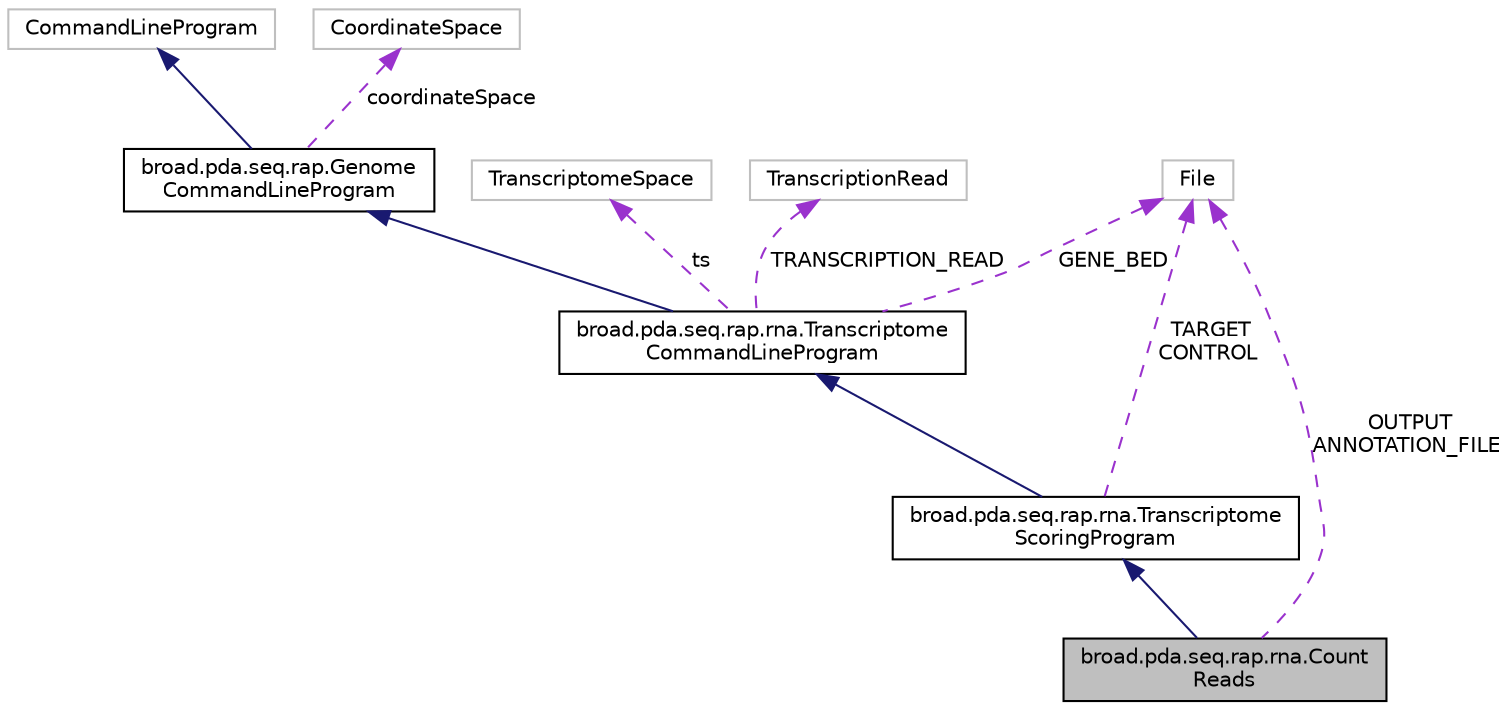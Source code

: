 digraph "broad.pda.seq.rap.rna.CountReads"
{
  edge [fontname="Helvetica",fontsize="10",labelfontname="Helvetica",labelfontsize="10"];
  node [fontname="Helvetica",fontsize="10",shape=record];
  Node1 [label="broad.pda.seq.rap.rna.Count\lReads",height=0.2,width=0.4,color="black", fillcolor="grey75", style="filled" fontcolor="black"];
  Node2 -> Node1 [dir="back",color="midnightblue",fontsize="10",style="solid"];
  Node2 [label="broad.pda.seq.rap.rna.Transcriptome\lScoringProgram",height=0.2,width=0.4,color="black", fillcolor="white", style="filled",URL="$classbroad_1_1pda_1_1seq_1_1rap_1_1rna_1_1_transcriptome_scoring_program.html"];
  Node3 -> Node2 [dir="back",color="midnightblue",fontsize="10",style="solid"];
  Node3 [label="broad.pda.seq.rap.rna.Transcriptome\lCommandLineProgram",height=0.2,width=0.4,color="black", fillcolor="white", style="filled",URL="$classbroad_1_1pda_1_1seq_1_1rap_1_1rna_1_1_transcriptome_command_line_program.html"];
  Node4 -> Node3 [dir="back",color="midnightblue",fontsize="10",style="solid"];
  Node4 [label="broad.pda.seq.rap.Genome\lCommandLineProgram",height=0.2,width=0.4,color="black", fillcolor="white", style="filled",URL="$classbroad_1_1pda_1_1seq_1_1rap_1_1_genome_command_line_program.html"];
  Node5 -> Node4 [dir="back",color="midnightblue",fontsize="10",style="solid"];
  Node5 [label="CommandLineProgram",height=0.2,width=0.4,color="grey75", fillcolor="white", style="filled"];
  Node6 -> Node4 [dir="back",color="darkorchid3",fontsize="10",style="dashed",label=" coordinateSpace" ];
  Node6 [label="CoordinateSpace",height=0.2,width=0.4,color="grey75", fillcolor="white", style="filled"];
  Node7 -> Node3 [dir="back",color="darkorchid3",fontsize="10",style="dashed",label=" ts" ];
  Node7 [label="TranscriptomeSpace",height=0.2,width=0.4,color="grey75", fillcolor="white", style="filled"];
  Node8 -> Node3 [dir="back",color="darkorchid3",fontsize="10",style="dashed",label=" GENE_BED" ];
  Node8 [label="File",height=0.2,width=0.4,color="grey75", fillcolor="white", style="filled"];
  Node9 -> Node3 [dir="back",color="darkorchid3",fontsize="10",style="dashed",label=" TRANSCRIPTION_READ" ];
  Node9 [label="TranscriptionRead",height=0.2,width=0.4,color="grey75", fillcolor="white", style="filled"];
  Node8 -> Node2 [dir="back",color="darkorchid3",fontsize="10",style="dashed",label=" TARGET\nCONTROL" ];
  Node8 -> Node1 [dir="back",color="darkorchid3",fontsize="10",style="dashed",label=" OUTPUT\nANNOTATION_FILE" ];
}
